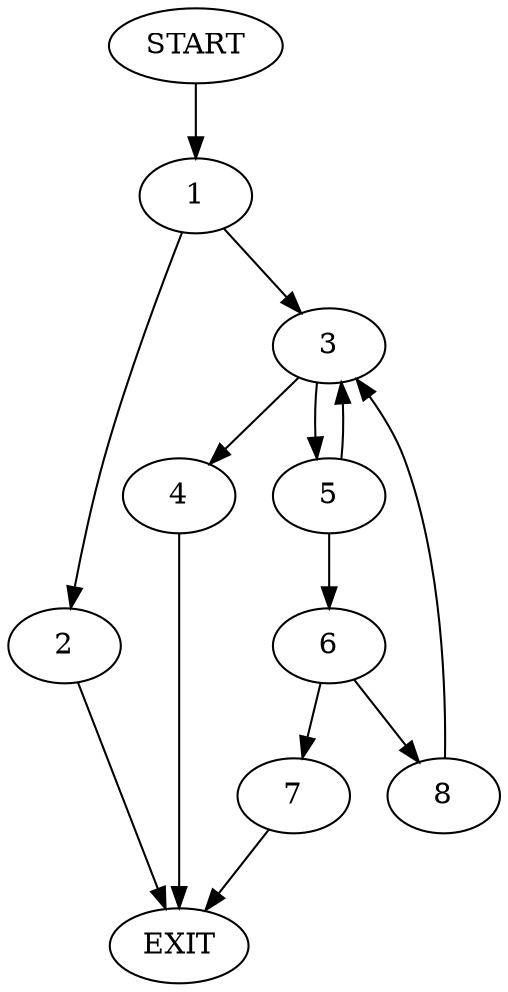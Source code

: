 digraph {
0 [label="START"]
9 [label="EXIT"]
0 -> 1
1 -> 2
1 -> 3
3 -> 4
3 -> 5
2 -> 9
5 -> 3
5 -> 6
4 -> 9
6 -> 7
6 -> 8
8 -> 3
7 -> 9
}
